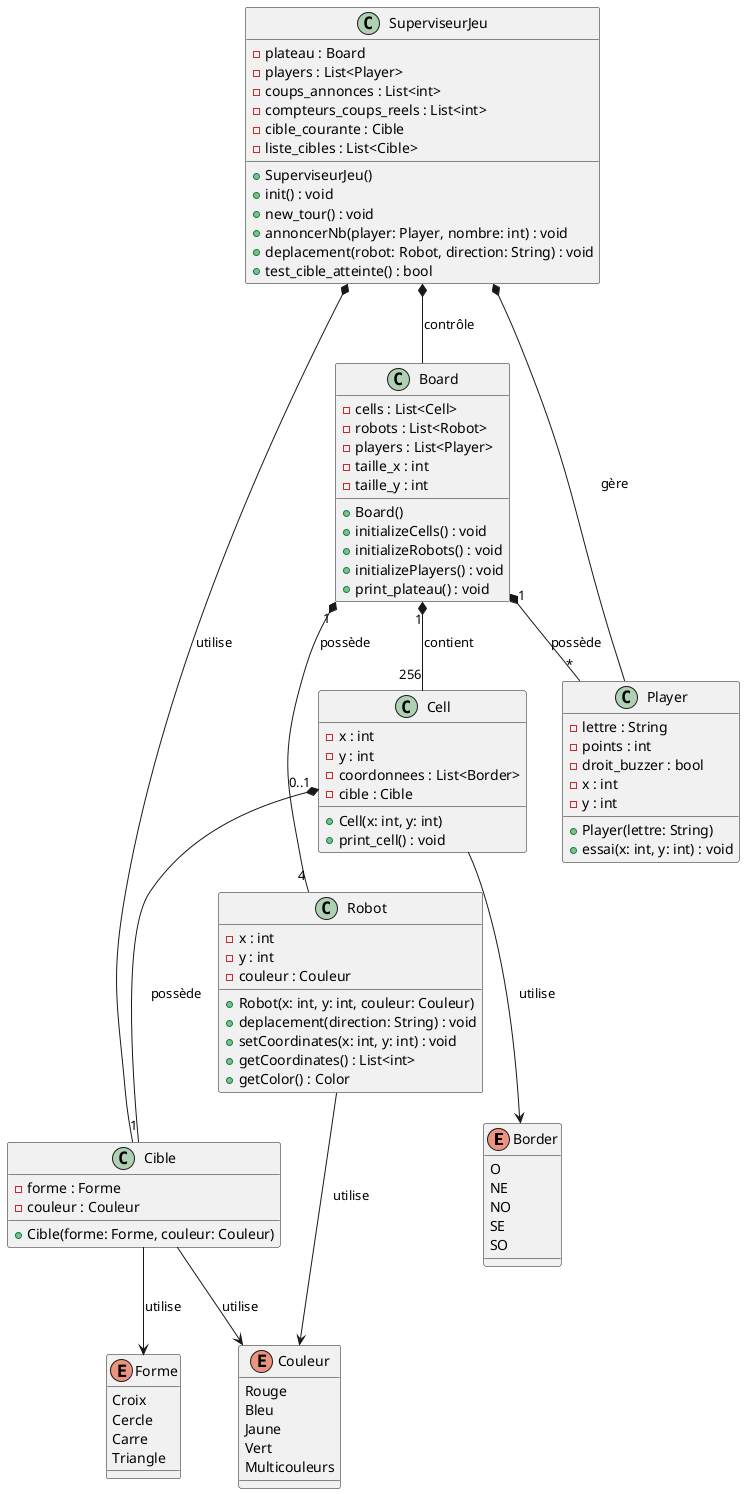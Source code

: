 @startuml Board

enum Border {
    O
    NE
    NO
    SE
    SO
}

enum Couleur {
    Rouge
    Bleu
    Jaune
    Vert
    Multicouleurs
}

enum Forme {
    Croix
    Cercle
    Carre
    Triangle
}

class Board {
    - cells : List<Cell>
    - robots : List<Robot>
    - players : List<Player>
    - taille_x : int
    - taille_y : int
    + Board()
    + initializeCells() : void
    + initializeRobots() : void
    + initializePlayers() : void
    + print_plateau() : void
}

class Cell {
    - x : int
    - y : int
    - coordonnees : List<Border>
    - cible : Cible
    + Cell(x: int, y: int)
    + print_cell() : void
}

class Cible {
    - forme : Forme
    - couleur : Couleur
    + Cible(forme: Forme, couleur: Couleur)
}

class Robot {
    - x : int
    - y : int
    - couleur : Couleur
    + Robot(x: int, y: int, couleur: Couleur)
    + deplacement(direction: String) : void
    + setCoordinates(x: int, y: int) : void
    + getCoordinates() : List<int>
    + getColor() : Color
}

class Player {
    - lettre : String
    - points : int
    - droit_buzzer : bool
    - x : int
    - y : int
    + Player(lettre: String)
    + essai(x: int, y: int) : void
}

class SuperviseurJeu {
    - plateau : Board
    - players : List<Player>
    - coups_annonces : List<int>
    - compteurs_coups_reels : List<int>
    - cible_courante : Cible
    - liste_cibles : List<Cible>
    + SuperviseurJeu()
    + init() : void
    + new_tour() : void
    + annoncerNb(player: Player, nombre: int) : void
    + deplacement(robot: Robot, direction: String) : void
    + test_cible_atteinte() : bool
}

Board "1" *-- "256" Cell : contient
Board "1" *-- "4" Robot : possède
Board "1" *-- "*" Player : possède
Cell --> Border : utilise
Cell "0..1" *-- "1" Cible : possède
Robot --> Couleur : utilise
Cible --> Couleur : utilise
Cible --> Forme : utilise
SuperviseurJeu *-- Board : contrôle
SuperviseurJeu *-- Player : gère
SuperviseurJeu *-- Cible : utilise

@enduml
